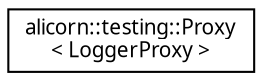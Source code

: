 digraph "Иерархия классов. Графический вид."
{
 // INTERACTIVE_SVG=YES
  edge [fontname="Verdana",fontsize="10",labelfontname="Verdana",labelfontsize="10"];
  node [fontname="Verdana",fontsize="10",shape=record];
  rankdir="LR";
  Node1 [label="alicorn::testing::Proxy\l\< LoggerProxy \>",height=0.2,width=0.4,color="black", fillcolor="white", style="filled",URL="$a00122.html"];
}
